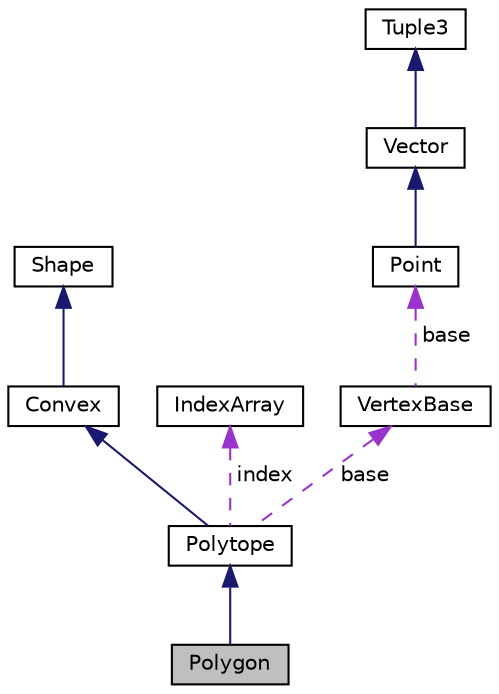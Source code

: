 digraph "Polygon"
{
  edge [fontname="Helvetica",fontsize="10",labelfontname="Helvetica",labelfontsize="10"];
  node [fontname="Helvetica",fontsize="10",shape=record];
  Node1 [label="Polygon",height=0.2,width=0.4,color="black", fillcolor="grey75", style="filled", fontcolor="black"];
  Node2 -> Node1 [dir="back",color="midnightblue",fontsize="10",style="solid",fontname="Helvetica"];
  Node2 [label="Polytope",height=0.2,width=0.4,color="black", fillcolor="white", style="filled",URL="$class_polytope.html"];
  Node3 -> Node2 [dir="back",color="midnightblue",fontsize="10",style="solid",fontname="Helvetica"];
  Node3 [label="Convex",height=0.2,width=0.4,color="black", fillcolor="white", style="filled",URL="$class_convex.html"];
  Node4 -> Node3 [dir="back",color="midnightblue",fontsize="10",style="solid",fontname="Helvetica"];
  Node4 [label="Shape",height=0.2,width=0.4,color="black", fillcolor="white", style="filled",URL="$class_shape.html"];
  Node5 -> Node2 [dir="back",color="darkorchid3",fontsize="10",style="dashed",label=" index" ,fontname="Helvetica"];
  Node5 [label="IndexArray",height=0.2,width=0.4,color="black", fillcolor="white", style="filled",URL="$class_index_array.html"];
  Node6 -> Node2 [dir="back",color="darkorchid3",fontsize="10",style="dashed",label=" base" ,fontname="Helvetica"];
  Node6 [label="VertexBase",height=0.2,width=0.4,color="black", fillcolor="white", style="filled",URL="$class_vertex_base.html"];
  Node7 -> Node6 [dir="back",color="darkorchid3",fontsize="10",style="dashed",label=" base" ,fontname="Helvetica"];
  Node7 [label="Point",height=0.2,width=0.4,color="black", fillcolor="white", style="filled",URL="$class_point.html"];
  Node8 -> Node7 [dir="back",color="midnightblue",fontsize="10",style="solid",fontname="Helvetica"];
  Node8 [label="Vector",height=0.2,width=0.4,color="black", fillcolor="white", style="filled",URL="$class_vector.html"];
  Node9 -> Node8 [dir="back",color="midnightblue",fontsize="10",style="solid",fontname="Helvetica"];
  Node9 [label="Tuple3",height=0.2,width=0.4,color="black", fillcolor="white", style="filled",URL="$class_tuple3.html"];
}
